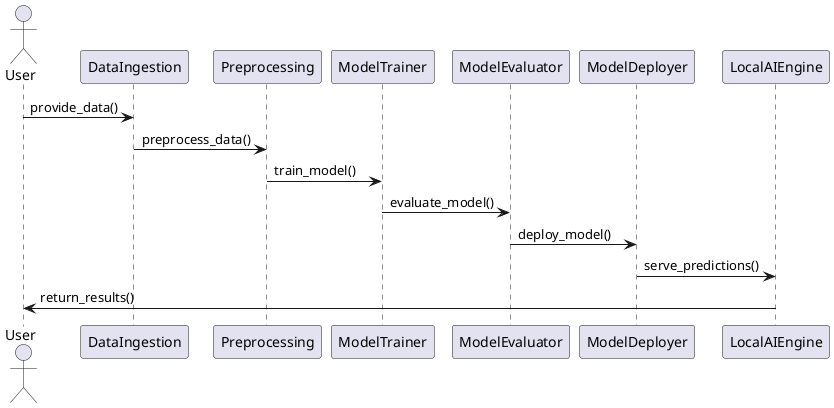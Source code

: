 @startuml
' AI Workflow Sequence Diagram
actor User
User -> DataIngestion: provide_data()
DataIngestion -> Preprocessing: preprocess_data()
Preprocessing -> ModelTrainer: train_model()
ModelTrainer -> ModelEvaluator: evaluate_model()
ModelEvaluator -> ModelDeployer: deploy_model()
ModelDeployer -> LocalAIEngine: serve_predictions()
LocalAIEngine -> User: return_results()
@enduml

